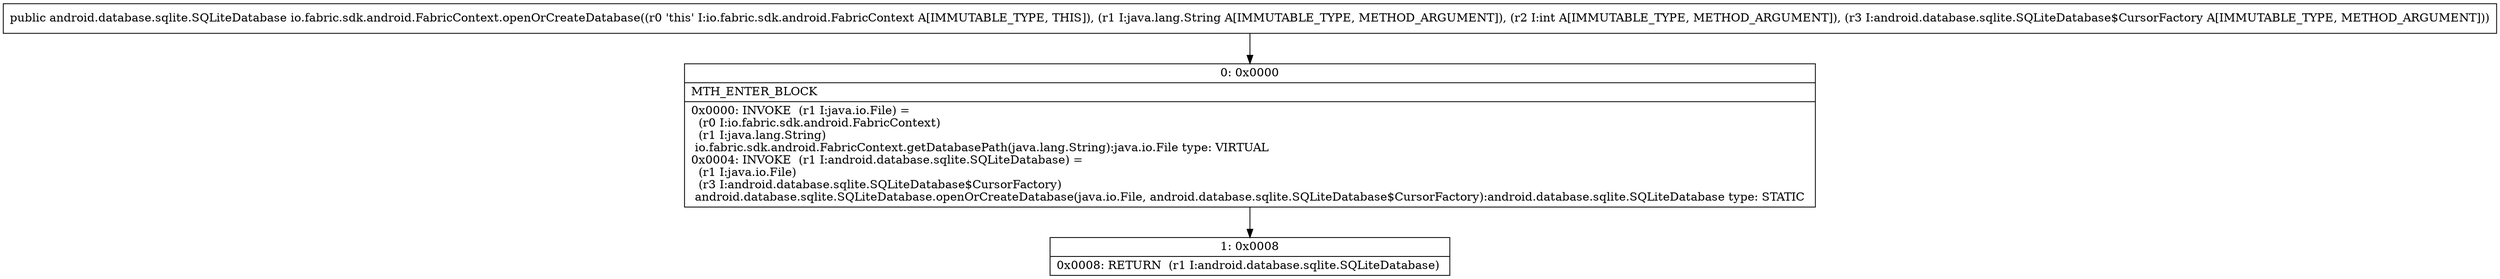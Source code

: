 digraph "CFG forio.fabric.sdk.android.FabricContext.openOrCreateDatabase(Ljava\/lang\/String;ILandroid\/database\/sqlite\/SQLiteDatabase$CursorFactory;)Landroid\/database\/sqlite\/SQLiteDatabase;" {
Node_0 [shape=record,label="{0\:\ 0x0000|MTH_ENTER_BLOCK\l|0x0000: INVOKE  (r1 I:java.io.File) = \l  (r0 I:io.fabric.sdk.android.FabricContext)\l  (r1 I:java.lang.String)\l io.fabric.sdk.android.FabricContext.getDatabasePath(java.lang.String):java.io.File type: VIRTUAL \l0x0004: INVOKE  (r1 I:android.database.sqlite.SQLiteDatabase) = \l  (r1 I:java.io.File)\l  (r3 I:android.database.sqlite.SQLiteDatabase$CursorFactory)\l android.database.sqlite.SQLiteDatabase.openOrCreateDatabase(java.io.File, android.database.sqlite.SQLiteDatabase$CursorFactory):android.database.sqlite.SQLiteDatabase type: STATIC \l}"];
Node_1 [shape=record,label="{1\:\ 0x0008|0x0008: RETURN  (r1 I:android.database.sqlite.SQLiteDatabase) \l}"];
MethodNode[shape=record,label="{public android.database.sqlite.SQLiteDatabase io.fabric.sdk.android.FabricContext.openOrCreateDatabase((r0 'this' I:io.fabric.sdk.android.FabricContext A[IMMUTABLE_TYPE, THIS]), (r1 I:java.lang.String A[IMMUTABLE_TYPE, METHOD_ARGUMENT]), (r2 I:int A[IMMUTABLE_TYPE, METHOD_ARGUMENT]), (r3 I:android.database.sqlite.SQLiteDatabase$CursorFactory A[IMMUTABLE_TYPE, METHOD_ARGUMENT])) }"];
MethodNode -> Node_0;
Node_0 -> Node_1;
}

